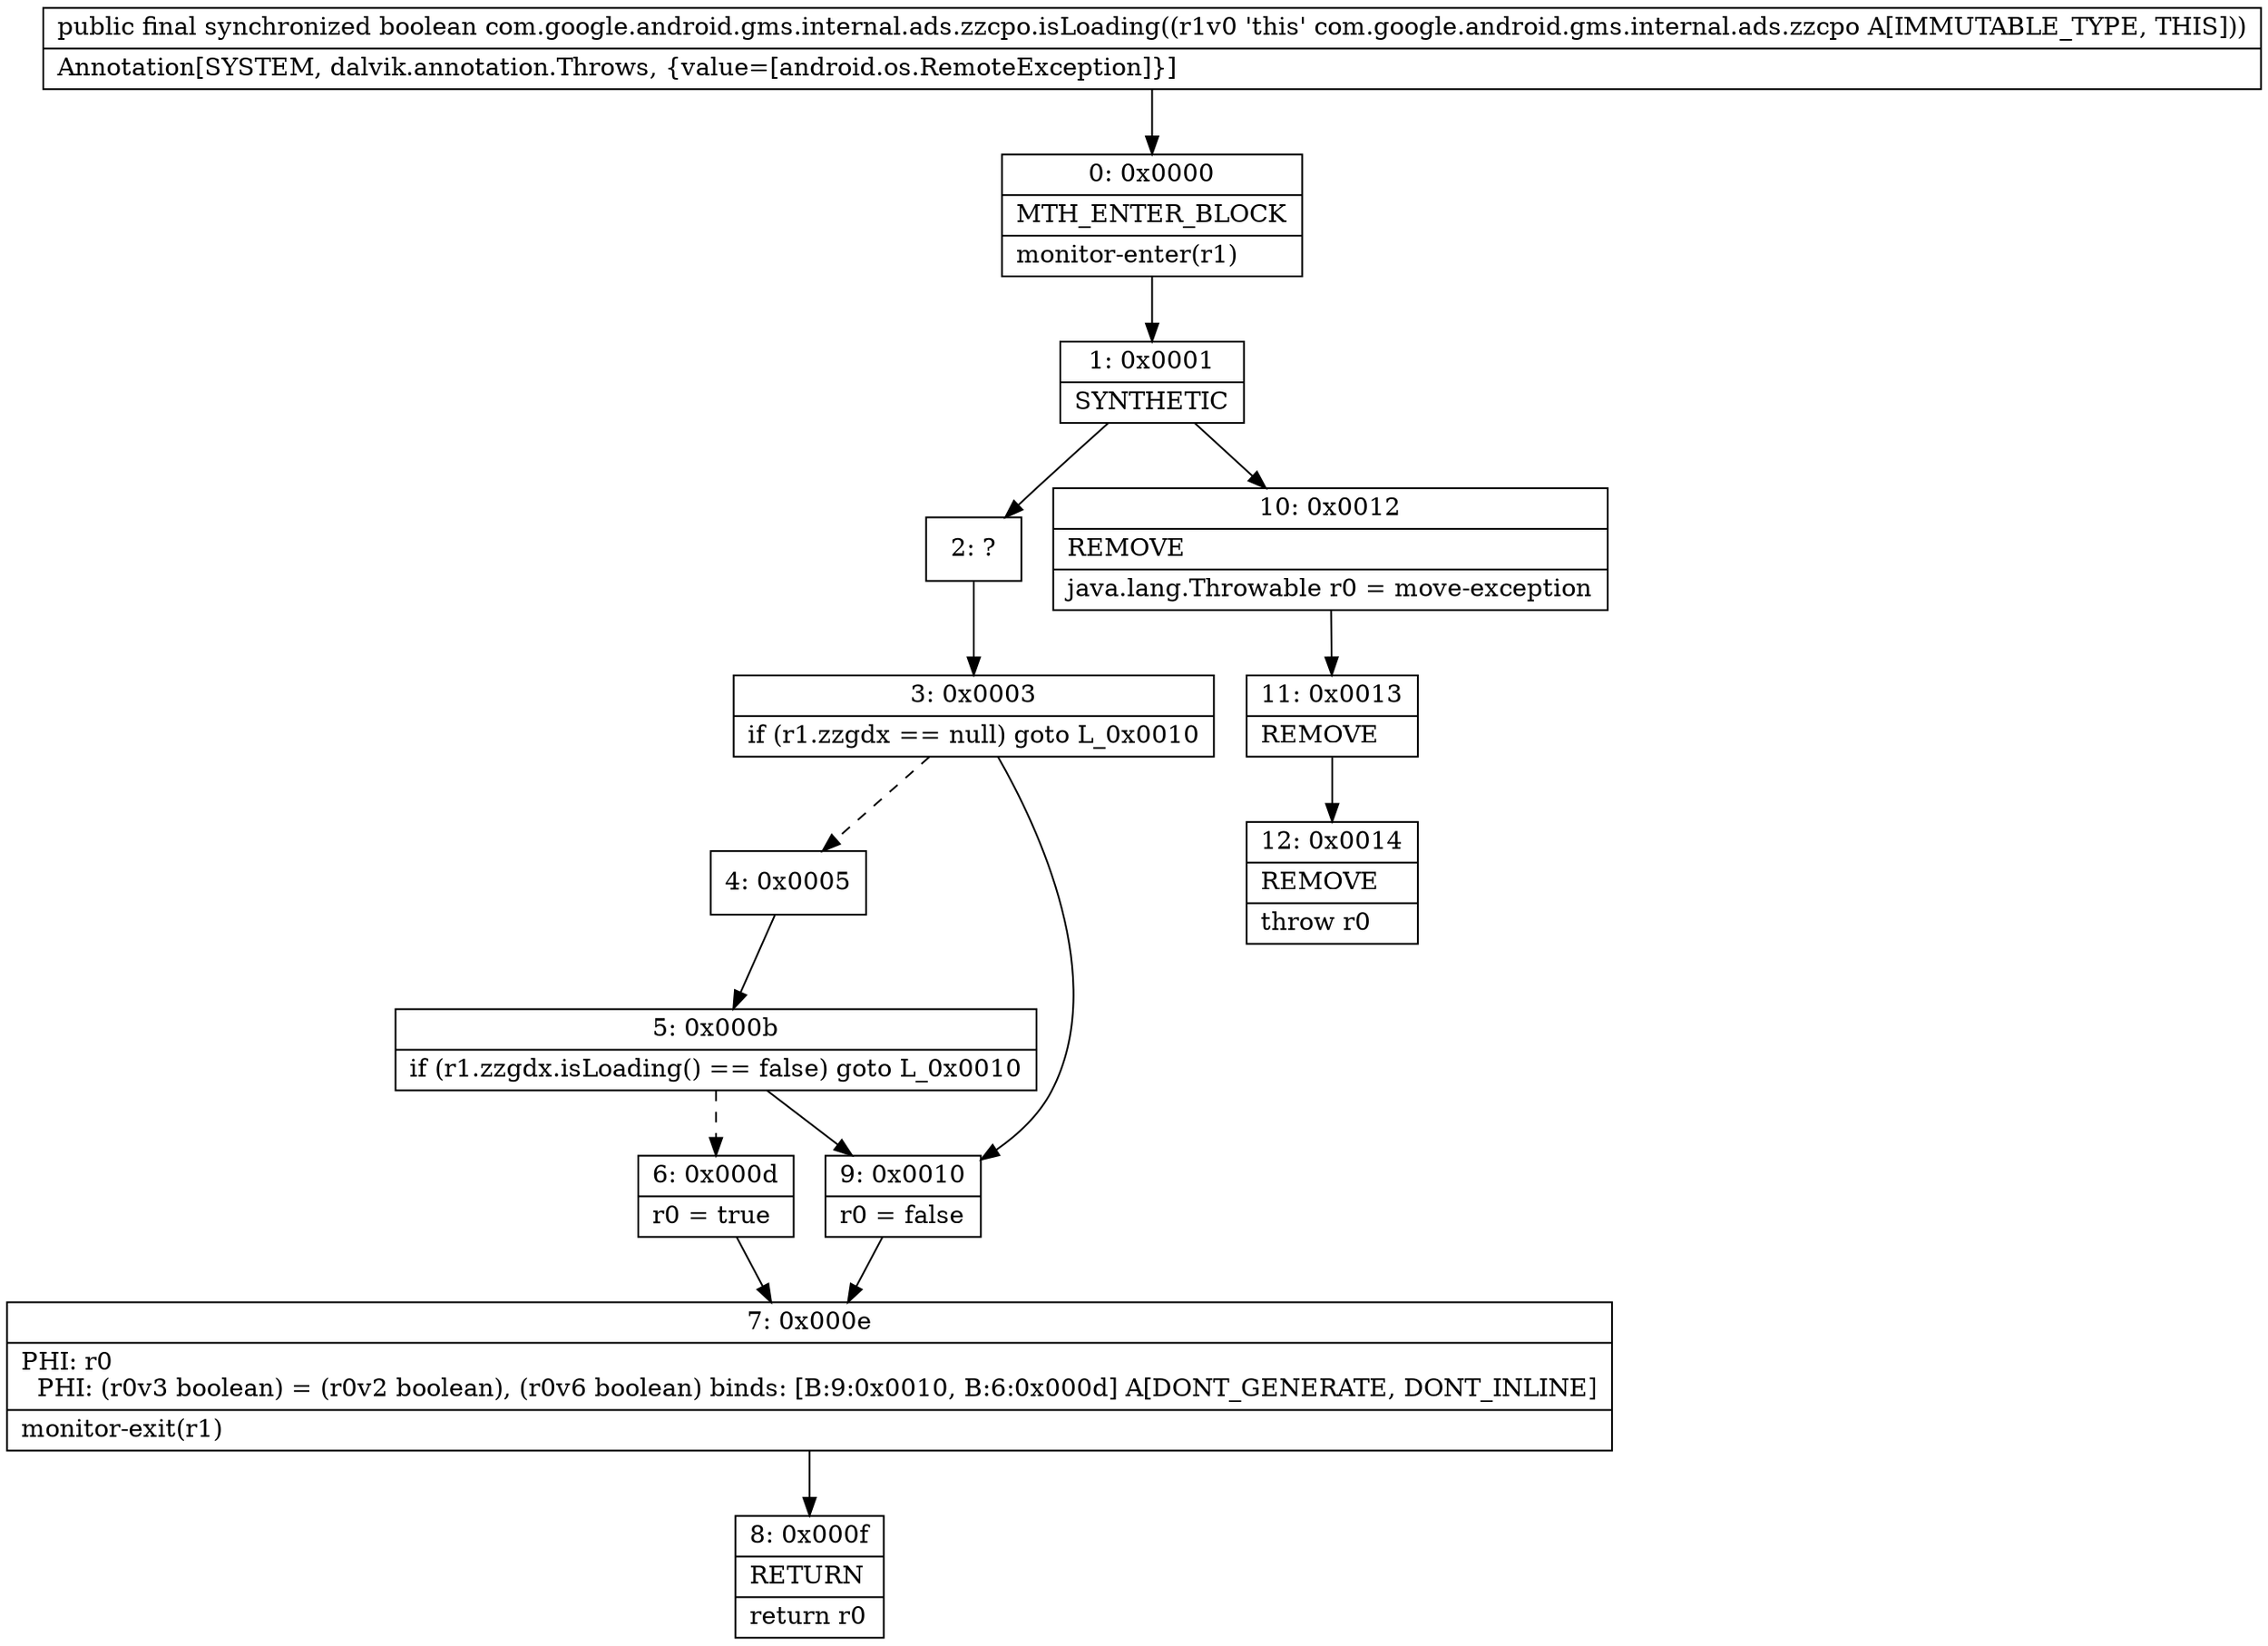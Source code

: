 digraph "CFG forcom.google.android.gms.internal.ads.zzcpo.isLoading()Z" {
Node_0 [shape=record,label="{0\:\ 0x0000|MTH_ENTER_BLOCK\l|monitor\-enter(r1)\l}"];
Node_1 [shape=record,label="{1\:\ 0x0001|SYNTHETIC\l}"];
Node_2 [shape=record,label="{2\:\ ?}"];
Node_3 [shape=record,label="{3\:\ 0x0003|if (r1.zzgdx == null) goto L_0x0010\l}"];
Node_4 [shape=record,label="{4\:\ 0x0005}"];
Node_5 [shape=record,label="{5\:\ 0x000b|if (r1.zzgdx.isLoading() == false) goto L_0x0010\l}"];
Node_6 [shape=record,label="{6\:\ 0x000d|r0 = true\l}"];
Node_7 [shape=record,label="{7\:\ 0x000e|PHI: r0 \l  PHI: (r0v3 boolean) = (r0v2 boolean), (r0v6 boolean) binds: [B:9:0x0010, B:6:0x000d] A[DONT_GENERATE, DONT_INLINE]\l|monitor\-exit(r1)\l}"];
Node_8 [shape=record,label="{8\:\ 0x000f|RETURN\l|return r0\l}"];
Node_9 [shape=record,label="{9\:\ 0x0010|r0 = false\l}"];
Node_10 [shape=record,label="{10\:\ 0x0012|REMOVE\l|java.lang.Throwable r0 = move\-exception\l}"];
Node_11 [shape=record,label="{11\:\ 0x0013|REMOVE\l}"];
Node_12 [shape=record,label="{12\:\ 0x0014|REMOVE\l|throw r0\l}"];
MethodNode[shape=record,label="{public final synchronized boolean com.google.android.gms.internal.ads.zzcpo.isLoading((r1v0 'this' com.google.android.gms.internal.ads.zzcpo A[IMMUTABLE_TYPE, THIS]))  | Annotation[SYSTEM, dalvik.annotation.Throws, \{value=[android.os.RemoteException]\}]\l}"];
MethodNode -> Node_0;
Node_0 -> Node_1;
Node_1 -> Node_2;
Node_1 -> Node_10;
Node_2 -> Node_3;
Node_3 -> Node_4[style=dashed];
Node_3 -> Node_9;
Node_4 -> Node_5;
Node_5 -> Node_6[style=dashed];
Node_5 -> Node_9;
Node_6 -> Node_7;
Node_7 -> Node_8;
Node_9 -> Node_7;
Node_10 -> Node_11;
Node_11 -> Node_12;
}

